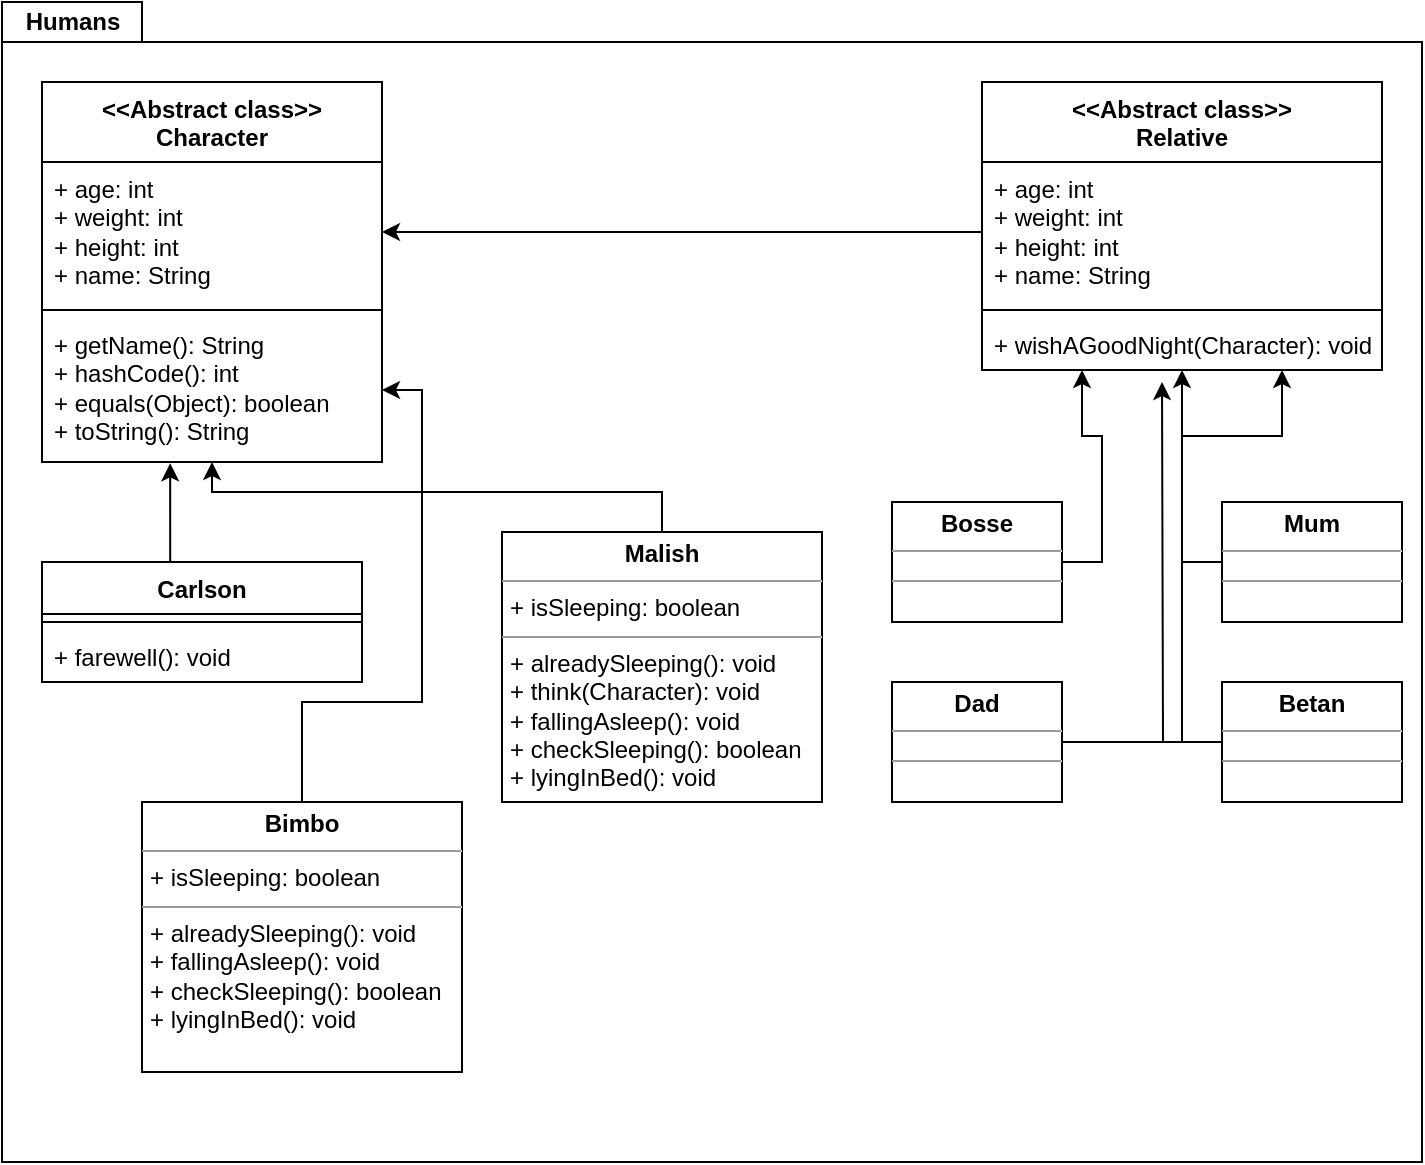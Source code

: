 <mxfile version="22.1.11" type="github">
  <diagram name="Page-1" id="b5b7bab2-c9e2-2cf4-8b2a-24fd1a2a6d21">
    <mxGraphModel dx="1267" dy="741" grid="1" gridSize="10" guides="1" tooltips="1" connect="1" arrows="1" fold="1" page="1" pageScale="1" pageWidth="827" pageHeight="1169" background="none" math="0" shadow="0">
      <root>
        <mxCell id="0" />
        <mxCell id="1" parent="0" />
        <mxCell id="G1GVvQv9lLtZEZq4m8r2-1" value="" style="shape=folder;fontStyle=1;spacingTop=10;tabWidth=70;tabHeight=20;tabPosition=left;html=1;whiteSpace=wrap;" vertex="1" parent="1">
          <mxGeometry x="60" y="40" width="710" height="580" as="geometry" />
        </mxCell>
        <mxCell id="G1GVvQv9lLtZEZq4m8r2-2" value="Humans" style="text;align=center;fontStyle=1;verticalAlign=middle;spacingLeft=3;spacingRight=3;strokeColor=none;rotatable=0;points=[[0,0.5],[1,0.5]];portConstraint=eastwest;html=1;" vertex="1" parent="1">
          <mxGeometry x="60" y="40" width="70" height="20" as="geometry" />
        </mxCell>
        <mxCell id="G1GVvQv9lLtZEZq4m8r2-3" value="&amp;lt;&amp;lt;Abstract class&amp;gt;&amp;gt;&lt;br&gt;Character" style="swimlane;fontStyle=1;align=center;verticalAlign=top;childLayout=stackLayout;horizontal=1;startSize=40;horizontalStack=0;resizeParent=1;resizeParentMax=0;resizeLast=0;collapsible=1;marginBottom=0;whiteSpace=wrap;html=1;" vertex="1" parent="1">
          <mxGeometry x="80" y="80" width="170" height="190" as="geometry" />
        </mxCell>
        <mxCell id="G1GVvQv9lLtZEZq4m8r2-4" value="+ age: int&lt;br&gt;+ weight: int&amp;nbsp;&lt;br&gt;+ height: int&lt;br&gt;+ name: String" style="text;strokeColor=none;fillColor=none;align=left;verticalAlign=top;spacingLeft=4;spacingRight=4;overflow=hidden;rotatable=0;points=[[0,0.5],[1,0.5]];portConstraint=eastwest;whiteSpace=wrap;html=1;" vertex="1" parent="G1GVvQv9lLtZEZq4m8r2-3">
          <mxGeometry y="40" width="170" height="70" as="geometry" />
        </mxCell>
        <mxCell id="G1GVvQv9lLtZEZq4m8r2-5" value="" style="line;strokeWidth=1;fillColor=none;align=left;verticalAlign=middle;spacingTop=-1;spacingLeft=3;spacingRight=3;rotatable=0;labelPosition=right;points=[];portConstraint=eastwest;strokeColor=inherit;" vertex="1" parent="G1GVvQv9lLtZEZq4m8r2-3">
          <mxGeometry y="110" width="170" height="8" as="geometry" />
        </mxCell>
        <mxCell id="G1GVvQv9lLtZEZq4m8r2-6" value="+ getName(): String&lt;br&gt;+ hashCode(): int&lt;br&gt;+ equals(Object): boolean&lt;br&gt;+ toString(): String" style="text;strokeColor=none;fillColor=none;align=left;verticalAlign=top;spacingLeft=4;spacingRight=4;overflow=hidden;rotatable=0;points=[[0,0.5],[1,0.5]];portConstraint=eastwest;whiteSpace=wrap;html=1;" vertex="1" parent="G1GVvQv9lLtZEZq4m8r2-3">
          <mxGeometry y="118" width="170" height="72" as="geometry" />
        </mxCell>
        <mxCell id="G1GVvQv9lLtZEZq4m8r2-7" value="&amp;lt;&amp;lt;Abstract class&amp;gt;&amp;gt;&lt;br&gt;Relative" style="swimlane;fontStyle=1;align=center;verticalAlign=top;childLayout=stackLayout;horizontal=1;startSize=40;horizontalStack=0;resizeParent=1;resizeParentMax=0;resizeLast=0;collapsible=1;marginBottom=0;whiteSpace=wrap;html=1;" vertex="1" parent="1">
          <mxGeometry x="550" y="80" width="200" height="144" as="geometry" />
        </mxCell>
        <mxCell id="G1GVvQv9lLtZEZq4m8r2-8" value="+ age: int&lt;br&gt;+ weight: int&amp;nbsp;&lt;br&gt;+ height: int&lt;br&gt;+ name: String" style="text;strokeColor=none;fillColor=none;align=left;verticalAlign=top;spacingLeft=4;spacingRight=4;overflow=hidden;rotatable=0;points=[[0,0.5],[1,0.5]];portConstraint=eastwest;whiteSpace=wrap;html=1;" vertex="1" parent="G1GVvQv9lLtZEZq4m8r2-7">
          <mxGeometry y="40" width="200" height="70" as="geometry" />
        </mxCell>
        <mxCell id="G1GVvQv9lLtZEZq4m8r2-9" value="" style="line;strokeWidth=1;fillColor=none;align=left;verticalAlign=middle;spacingTop=-1;spacingLeft=3;spacingRight=3;rotatable=0;labelPosition=right;points=[];portConstraint=eastwest;strokeColor=inherit;" vertex="1" parent="G1GVvQv9lLtZEZq4m8r2-7">
          <mxGeometry y="110" width="200" height="8" as="geometry" />
        </mxCell>
        <mxCell id="G1GVvQv9lLtZEZq4m8r2-10" value="+ wishAGoodNight(Character): void" style="text;strokeColor=none;fillColor=none;align=left;verticalAlign=top;spacingLeft=4;spacingRight=4;overflow=hidden;rotatable=0;points=[[0,0.5],[1,0.5]];portConstraint=eastwest;whiteSpace=wrap;html=1;" vertex="1" parent="G1GVvQv9lLtZEZq4m8r2-7">
          <mxGeometry y="118" width="200" height="26" as="geometry" />
        </mxCell>
        <mxCell id="G1GVvQv9lLtZEZq4m8r2-22" style="edgeStyle=orthogonalEdgeStyle;rounded=0;orthogonalLoop=1;jettySize=auto;html=1;exitX=0;exitY=0.5;exitDx=0;exitDy=0;entryX=0.75;entryY=1;entryDx=0;entryDy=0;" edge="1" parent="1" source="G1GVvQv9lLtZEZq4m8r2-15" target="G1GVvQv9lLtZEZq4m8r2-7">
          <mxGeometry relative="1" as="geometry" />
        </mxCell>
        <mxCell id="G1GVvQv9lLtZEZq4m8r2-15" value="&lt;p style=&quot;margin:0px;margin-top:4px;text-align:center;&quot;&gt;&lt;b&gt;Mum&lt;/b&gt;&lt;/p&gt;&lt;hr size=&quot;1&quot;&gt;&lt;div style=&quot;height:2px;&quot;&gt;&lt;/div&gt;&lt;hr size=&quot;1&quot;&gt;&lt;div style=&quot;height:2px;&quot;&gt;&lt;/div&gt;" style="verticalAlign=top;align=left;overflow=fill;fontSize=12;fontFamily=Helvetica;html=1;whiteSpace=wrap;" vertex="1" parent="1">
          <mxGeometry x="670" y="290" width="90" height="60" as="geometry" />
        </mxCell>
        <mxCell id="G1GVvQv9lLtZEZq4m8r2-23" style="edgeStyle=orthogonalEdgeStyle;rounded=0;orthogonalLoop=1;jettySize=auto;html=1;exitX=1;exitY=0.5;exitDx=0;exitDy=0;entryX=0.5;entryY=1;entryDx=0;entryDy=0;" edge="1" parent="1" source="G1GVvQv9lLtZEZq4m8r2-16" target="G1GVvQv9lLtZEZq4m8r2-7">
          <mxGeometry relative="1" as="geometry" />
        </mxCell>
        <mxCell id="G1GVvQv9lLtZEZq4m8r2-16" value="&lt;p style=&quot;margin:0px;margin-top:4px;text-align:center;&quot;&gt;&lt;b&gt;Dad&lt;/b&gt;&lt;/p&gt;&lt;hr size=&quot;1&quot;&gt;&lt;div style=&quot;height:2px;&quot;&gt;&lt;/div&gt;&lt;hr size=&quot;1&quot;&gt;&lt;div style=&quot;height:2px;&quot;&gt;&lt;/div&gt;" style="verticalAlign=top;align=left;overflow=fill;fontSize=12;fontFamily=Helvetica;html=1;whiteSpace=wrap;" vertex="1" parent="1">
          <mxGeometry x="505" y="380" width="85" height="60" as="geometry" />
        </mxCell>
        <mxCell id="G1GVvQv9lLtZEZq4m8r2-21" style="edgeStyle=orthogonalEdgeStyle;rounded=0;orthogonalLoop=1;jettySize=auto;html=1;exitX=1;exitY=0.5;exitDx=0;exitDy=0;entryX=0.25;entryY=1;entryDx=0;entryDy=0;" edge="1" parent="1" source="G1GVvQv9lLtZEZq4m8r2-17" target="G1GVvQv9lLtZEZq4m8r2-7">
          <mxGeometry relative="1" as="geometry" />
        </mxCell>
        <mxCell id="G1GVvQv9lLtZEZq4m8r2-17" value="&lt;p style=&quot;margin:0px;margin-top:4px;text-align:center;&quot;&gt;&lt;b&gt;Bosse&lt;/b&gt;&lt;/p&gt;&lt;hr size=&quot;1&quot;&gt;&lt;div style=&quot;height:2px;&quot;&gt;&lt;/div&gt;&lt;hr size=&quot;1&quot;&gt;&lt;div style=&quot;height:2px;&quot;&gt;&lt;/div&gt;" style="verticalAlign=top;align=left;overflow=fill;fontSize=12;fontFamily=Helvetica;html=1;whiteSpace=wrap;" vertex="1" parent="1">
          <mxGeometry x="505" y="290" width="85" height="60" as="geometry" />
        </mxCell>
        <mxCell id="G1GVvQv9lLtZEZq4m8r2-24" style="edgeStyle=orthogonalEdgeStyle;rounded=0;orthogonalLoop=1;jettySize=auto;html=1;exitX=0;exitY=0.5;exitDx=0;exitDy=0;" edge="1" parent="1" source="G1GVvQv9lLtZEZq4m8r2-18">
          <mxGeometry relative="1" as="geometry">
            <mxPoint x="640" y="230" as="targetPoint" />
          </mxGeometry>
        </mxCell>
        <mxCell id="G1GVvQv9lLtZEZq4m8r2-18" value="&lt;p style=&quot;margin:0px;margin-top:4px;text-align:center;&quot;&gt;&lt;b&gt;Betan&lt;/b&gt;&lt;/p&gt;&lt;hr size=&quot;1&quot;&gt;&lt;div style=&quot;height:2px;&quot;&gt;&lt;/div&gt;&lt;hr size=&quot;1&quot;&gt;&lt;div style=&quot;height:2px;&quot;&gt;&lt;/div&gt;" style="verticalAlign=top;align=left;overflow=fill;fontSize=12;fontFamily=Helvetica;html=1;whiteSpace=wrap;" vertex="1" parent="1">
          <mxGeometry x="670" y="380" width="90" height="60" as="geometry" />
        </mxCell>
        <mxCell id="G1GVvQv9lLtZEZq4m8r2-20" style="edgeStyle=orthogonalEdgeStyle;rounded=0;orthogonalLoop=1;jettySize=auto;html=1;exitX=0;exitY=0.5;exitDx=0;exitDy=0;entryX=1;entryY=0.5;entryDx=0;entryDy=0;" edge="1" parent="1" source="G1GVvQv9lLtZEZq4m8r2-8" target="G1GVvQv9lLtZEZq4m8r2-4">
          <mxGeometry relative="1" as="geometry" />
        </mxCell>
        <mxCell id="G1GVvQv9lLtZEZq4m8r2-32" value="Carlson" style="swimlane;fontStyle=1;align=center;verticalAlign=top;childLayout=stackLayout;horizontal=1;startSize=26;horizontalStack=0;resizeParent=1;resizeParentMax=0;resizeLast=0;collapsible=1;marginBottom=0;whiteSpace=wrap;html=1;" vertex="1" parent="1">
          <mxGeometry x="80" y="320" width="160" height="60" as="geometry" />
        </mxCell>
        <mxCell id="G1GVvQv9lLtZEZq4m8r2-34" value="" style="line;strokeWidth=1;fillColor=none;align=left;verticalAlign=middle;spacingTop=-1;spacingLeft=3;spacingRight=3;rotatable=0;labelPosition=right;points=[];portConstraint=eastwest;strokeColor=inherit;" vertex="1" parent="G1GVvQv9lLtZEZq4m8r2-32">
          <mxGeometry y="26" width="160" height="8" as="geometry" />
        </mxCell>
        <mxCell id="G1GVvQv9lLtZEZq4m8r2-35" value="+ farewell(): void" style="text;strokeColor=none;fillColor=none;align=left;verticalAlign=top;spacingLeft=4;spacingRight=4;overflow=hidden;rotatable=0;points=[[0,0.5],[1,0.5]];portConstraint=eastwest;whiteSpace=wrap;html=1;" vertex="1" parent="G1GVvQv9lLtZEZq4m8r2-32">
          <mxGeometry y="34" width="160" height="26" as="geometry" />
        </mxCell>
        <mxCell id="G1GVvQv9lLtZEZq4m8r2-43" style="edgeStyle=orthogonalEdgeStyle;rounded=0;orthogonalLoop=1;jettySize=auto;html=1;exitX=0.5;exitY=0;exitDx=0;exitDy=0;" edge="1" parent="1" source="G1GVvQv9lLtZEZq4m8r2-36" target="G1GVvQv9lLtZEZq4m8r2-3">
          <mxGeometry relative="1" as="geometry">
            <Array as="points">
              <mxPoint x="390" y="285" />
              <mxPoint x="165" y="285" />
            </Array>
          </mxGeometry>
        </mxCell>
        <mxCell id="G1GVvQv9lLtZEZq4m8r2-36" value="&lt;p style=&quot;margin:0px;margin-top:4px;text-align:center;&quot;&gt;&lt;b&gt;Malish&lt;/b&gt;&lt;/p&gt;&lt;hr size=&quot;1&quot;&gt;&lt;p style=&quot;margin:0px;margin-left:4px;&quot;&gt;+ isSleeping: boolean&lt;/p&gt;&lt;hr size=&quot;1&quot;&gt;&lt;p style=&quot;margin:0px;margin-left:4px;&quot;&gt;+ alreadySleeping(): void&lt;/p&gt;&lt;p style=&quot;margin:0px;margin-left:4px;&quot;&gt;+ think(Character): void&lt;/p&gt;&lt;p style=&quot;margin:0px;margin-left:4px;&quot;&gt;+ fallingAsleep(): void&lt;/p&gt;&lt;p style=&quot;margin:0px;margin-left:4px;&quot;&gt;+ checkSleeping(): boolean&lt;/p&gt;&lt;p style=&quot;margin:0px;margin-left:4px;&quot;&gt;+ lyingInBed(): void&lt;/p&gt;" style="verticalAlign=top;align=left;overflow=fill;fontSize=12;fontFamily=Helvetica;html=1;whiteSpace=wrap;" vertex="1" parent="1">
          <mxGeometry x="310" y="305" width="160" height="135" as="geometry" />
        </mxCell>
        <mxCell id="G1GVvQv9lLtZEZq4m8r2-44" style="edgeStyle=orthogonalEdgeStyle;rounded=0;orthogonalLoop=1;jettySize=auto;html=1;exitX=0.5;exitY=0;exitDx=0;exitDy=0;entryX=1;entryY=0.5;entryDx=0;entryDy=0;" edge="1" parent="1" source="G1GVvQv9lLtZEZq4m8r2-37" target="G1GVvQv9lLtZEZq4m8r2-6">
          <mxGeometry relative="1" as="geometry">
            <Array as="points">
              <mxPoint x="210" y="390" />
              <mxPoint x="270" y="390" />
              <mxPoint x="270" y="234" />
            </Array>
          </mxGeometry>
        </mxCell>
        <mxCell id="G1GVvQv9lLtZEZq4m8r2-37" value="&lt;p style=&quot;margin:0px;margin-top:4px;text-align:center;&quot;&gt;&lt;b&gt;Bimbo&lt;/b&gt;&lt;/p&gt;&lt;hr size=&quot;1&quot;&gt;&lt;p style=&quot;margin:0px;margin-left:4px;&quot;&gt;+ isSleeping: boolean&lt;/p&gt;&lt;hr size=&quot;1&quot;&gt;&lt;p style=&quot;margin:0px;margin-left:4px;&quot;&gt;+ alreadySleeping(): void&lt;/p&gt;&lt;p style=&quot;margin:0px;margin-left:4px;&quot;&gt;+ fallingAsleep(): void&lt;/p&gt;&lt;p style=&quot;margin:0px;margin-left:4px;&quot;&gt;+ checkSleeping(): boolean&lt;/p&gt;&lt;p style=&quot;margin:0px;margin-left:4px;&quot;&gt;+ lyingInBed(): void&lt;/p&gt;" style="verticalAlign=top;align=left;overflow=fill;fontSize=12;fontFamily=Helvetica;html=1;whiteSpace=wrap;" vertex="1" parent="1">
          <mxGeometry x="130" y="440" width="160" height="135" as="geometry" />
        </mxCell>
        <mxCell id="G1GVvQv9lLtZEZq4m8r2-42" style="edgeStyle=orthogonalEdgeStyle;rounded=0;orthogonalLoop=1;jettySize=auto;html=1;exitX=0.5;exitY=0;exitDx=0;exitDy=0;entryX=0.377;entryY=1.009;entryDx=0;entryDy=0;entryPerimeter=0;" edge="1" parent="1" source="G1GVvQv9lLtZEZq4m8r2-32" target="G1GVvQv9lLtZEZq4m8r2-6">
          <mxGeometry relative="1" as="geometry">
            <Array as="points">
              <mxPoint x="144" y="320" />
            </Array>
          </mxGeometry>
        </mxCell>
      </root>
    </mxGraphModel>
  </diagram>
</mxfile>
